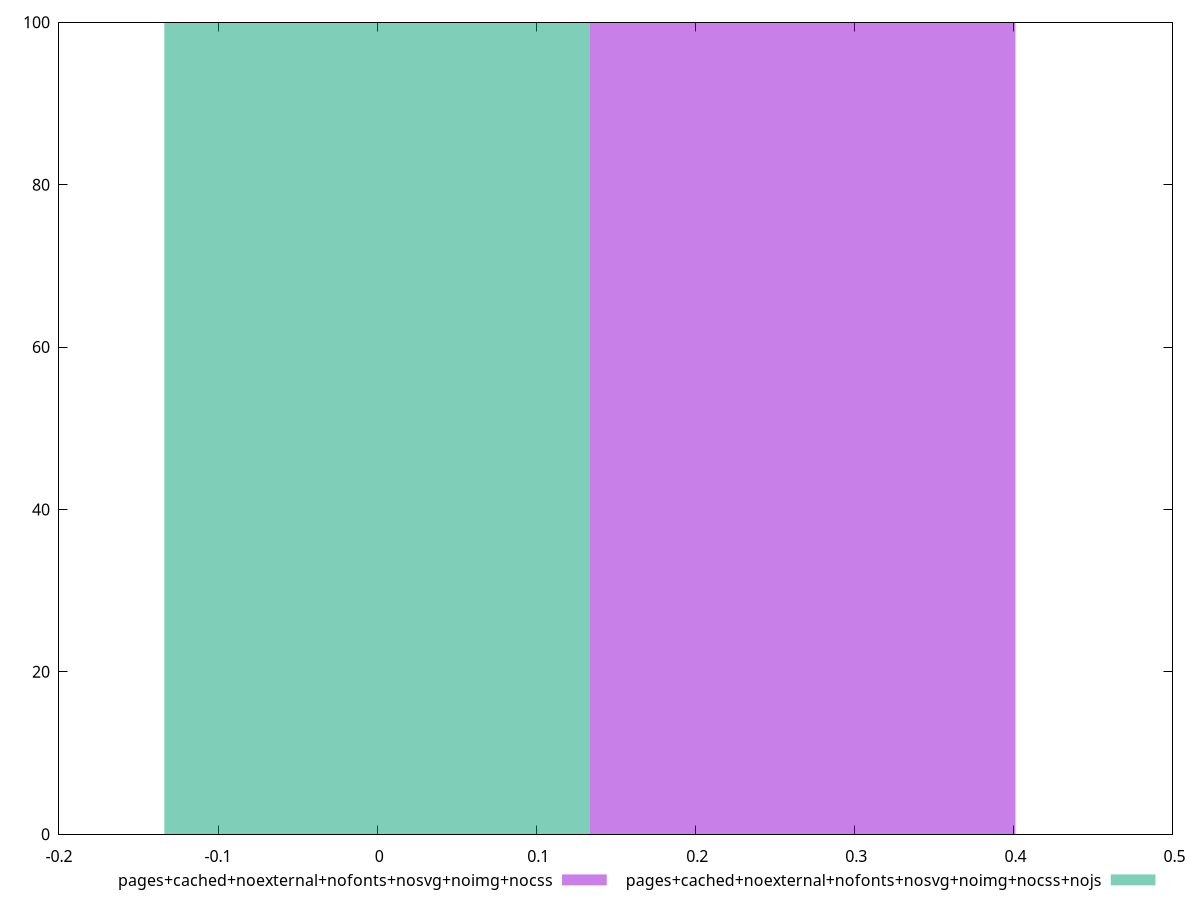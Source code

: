 reset
set terminal svg size 640, 500 enhanced background rgb 'white'
set output "report_00007_2020-12-11T15:55:29.892Z/cumulative-layout-shift/comparison/histogram/12_vs_13.svg"

$pagesCachedNoexternalNofontsNosvgNoimgNocss <<EOF
0.26752124683528883 100
EOF

$pagesCachedNoexternalNofontsNosvgNoimgNocssNojs <<EOF
0 100
EOF

set key outside below
set boxwidth 0.26752124683528883
set yrange [0:100]
set style fill transparent solid 0.5 noborder

plot \
  $pagesCachedNoexternalNofontsNosvgNoimgNocss title "pages+cached+noexternal+nofonts+nosvg+noimg+nocss" with boxes, \
  $pagesCachedNoexternalNofontsNosvgNoimgNocssNojs title "pages+cached+noexternal+nofonts+nosvg+noimg+nocss+nojs" with boxes, \


reset